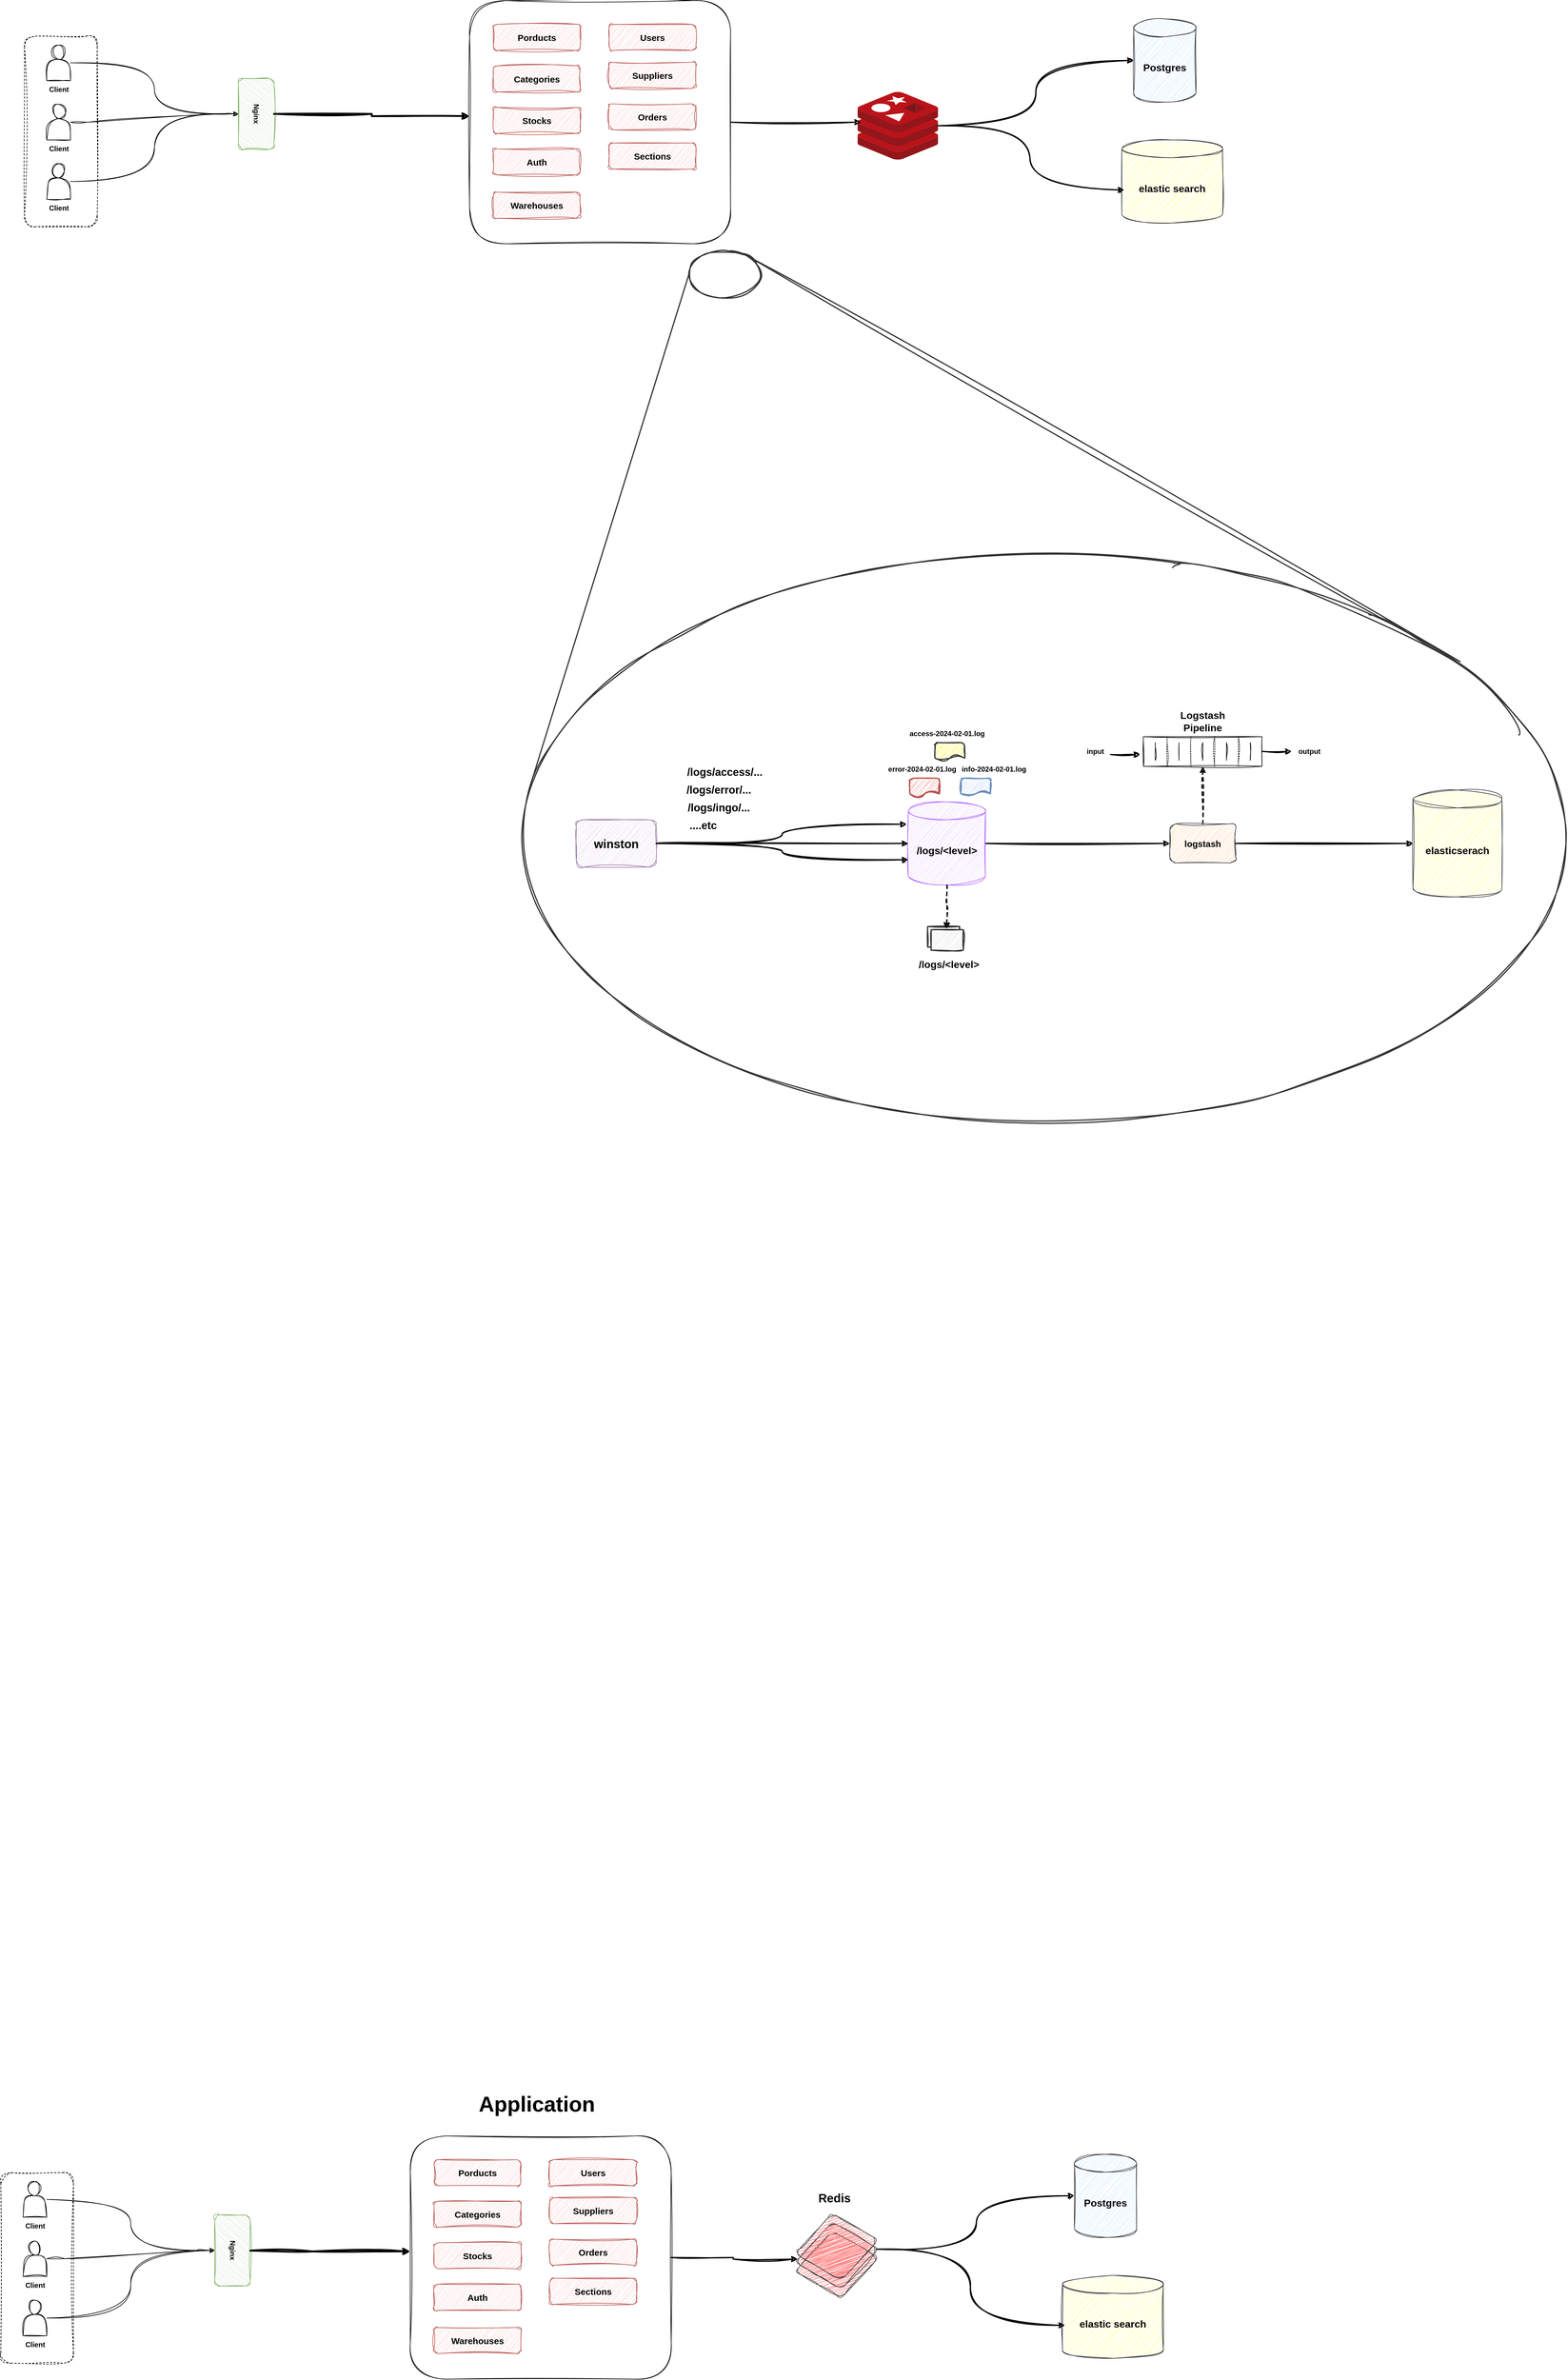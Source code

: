 <mxfile version="24.7.8">
  <diagram name="Page-1" id="vwp1jZDT_qWsAFFD4D8j">
    <mxGraphModel dx="3697" dy="2526" grid="1" gridSize="10" guides="1" tooltips="1" connect="1" arrows="1" fold="1" page="0" pageScale="1" pageWidth="850" pageHeight="1100" math="0" shadow="0">
      <root>
        <mxCell id="0" />
        <mxCell id="1" parent="0" />
        <mxCell id="vw9KTwZy-z8zxhLxCjxY-28" value="" style="rounded=1;whiteSpace=wrap;html=1;sketch=1;hachureGap=4;jiggle=2;curveFitting=1;fontFamily=Architects Daughter;fontSource=https%3A%2F%2Ffonts.googleapis.com%2Fcss%3Ffamily%3DArchitects%2BDaughter;rotation=90;fillColor=none;dashed=1;" parent="1" vertex="1">
          <mxGeometry x="470" y="478.38" width="321.25" height="122.5" as="geometry" />
        </mxCell>
        <mxCell id="vw9KTwZy-z8zxhLxCjxY-29" style="edgeStyle=orthogonalEdgeStyle;rounded=0;sketch=1;hachureGap=4;jiggle=2;curveFitting=1;orthogonalLoop=1;jettySize=auto;html=1;entryX=0.5;entryY=1;entryDx=0;entryDy=0;fontFamily=Architects Daughter;fontSource=https%3A%2F%2Ffonts.googleapis.com%2Fcss%3Ffamily%3DArchitects%2BDaughter;curved=1;" parent="1" source="vw9KTwZy-z8zxhLxCjxY-1" target="vw9KTwZy-z8zxhLxCjxY-8" edge="1">
          <mxGeometry relative="1" as="geometry" />
        </mxCell>
        <mxCell id="vw9KTwZy-z8zxhLxCjxY-1" value="" style="shape=actor;whiteSpace=wrap;html=1;sketch=1;hachureGap=4;jiggle=2;curveFitting=1;fontFamily=Architects Daughter;fontSource=https%3A%2F%2Ffonts.googleapis.com%2Fcss%3Ffamily%3DArchitects%2BDaughter;fillColor=none;" parent="1" vertex="1">
          <mxGeometry x="606.87" y="394" width="40" height="60" as="geometry" />
        </mxCell>
        <mxCell id="vw9KTwZy-z8zxhLxCjxY-8" value="Nginx" style="rounded=1;whiteSpace=wrap;html=1;sketch=1;hachureGap=4;jiggle=2;curveFitting=1;fontFamily=Helvetica;rotation=90;fillColor=#d5e8d4;strokeColor=#82b366;fontStyle=1" parent="1" vertex="1">
          <mxGeometry x="900" y="480" width="120" height="60" as="geometry" />
        </mxCell>
        <mxCell id="vw9KTwZy-z8zxhLxCjxY-11" value="" style="rounded=1;whiteSpace=wrap;html=1;sketch=1;hachureGap=4;jiggle=2;curveFitting=1;fontFamily=Architects Daughter;fontSource=https%3A%2F%2Ffonts.googleapis.com%2Fcss%3Ffamily%3DArchitects%2BDaughter;fillColor=none;" parent="1" vertex="1">
          <mxGeometry x="1320" y="319" width="440" height="410" as="geometry" />
        </mxCell>
        <mxCell id="vw9KTwZy-z8zxhLxCjxY-12" value="Users" style="rounded=1;whiteSpace=wrap;html=1;sketch=1;hachureGap=4;jiggle=2;curveFitting=1;fontFamily=Helvetica;fillColor=#f8cecc;fontStyle=1;fontSize=15;strokeColor=#b85450;" parent="1" vertex="1">
          <mxGeometry x="1555" y="359" width="146.67" height="44" as="geometry" />
        </mxCell>
        <mxCell id="vw9KTwZy-z8zxhLxCjxY-14" value="Suppliers" style="rounded=1;whiteSpace=wrap;html=1;sketch=1;hachureGap=4;jiggle=2;curveFitting=1;fontFamily=Helvetica;fillColor=#f8cecc;fontStyle=1;fontSize=15;strokeColor=#b85450;" parent="1" vertex="1">
          <mxGeometry x="1555" y="423" width="146.67" height="44" as="geometry" />
        </mxCell>
        <mxCell id="vw9KTwZy-z8zxhLxCjxY-15" value="Orders" style="rounded=1;whiteSpace=wrap;html=1;sketch=1;hachureGap=4;jiggle=2;curveFitting=1;fontFamily=Helvetica;fillColor=#f8cecc;fontStyle=1;fontSize=15;strokeColor=#b85450;" parent="1" vertex="1">
          <mxGeometry x="1555" y="493" width="146.67" height="44" as="geometry" />
        </mxCell>
        <mxCell id="vw9KTwZy-z8zxhLxCjxY-16" value="Porducts" style="rounded=1;whiteSpace=wrap;html=1;sketch=1;hachureGap=4;jiggle=2;curveFitting=1;fontFamily=Helvetica;fillColor=#f8cecc;fontStyle=1;fontSize=15;strokeColor=#b85450;" parent="1" vertex="1">
          <mxGeometry x="1360" y="359" width="146.67" height="44" as="geometry" />
        </mxCell>
        <mxCell id="vw9KTwZy-z8zxhLxCjxY-17" value="Categories" style="rounded=1;whiteSpace=wrap;html=1;sketch=1;hachureGap=4;jiggle=2;curveFitting=1;fontFamily=Helvetica;fillColor=#f8cecc;fontStyle=1;fontSize=15;strokeColor=#b85450;" parent="1" vertex="1">
          <mxGeometry x="1360" y="429" width="146.67" height="44" as="geometry" />
        </mxCell>
        <mxCell id="vw9KTwZy-z8zxhLxCjxY-18" value="Stocks" style="rounded=1;whiteSpace=wrap;html=1;sketch=1;hachureGap=4;jiggle=2;curveFitting=1;fontFamily=Helvetica;fillColor=#f8cecc;fontStyle=1;fontSize=15;strokeColor=#b85450;" parent="1" vertex="1">
          <mxGeometry x="1360" y="499" width="146.67" height="44" as="geometry" />
        </mxCell>
        <mxCell id="vw9KTwZy-z8zxhLxCjxY-19" value="Sections" style="rounded=1;whiteSpace=wrap;html=1;sketch=1;hachureGap=4;jiggle=2;curveFitting=1;fontFamily=Helvetica;fillColor=#f8cecc;fontStyle=1;fontSize=15;strokeColor=#b85450;" parent="1" vertex="1">
          <mxGeometry x="1555" y="559" width="146.67" height="44" as="geometry" />
        </mxCell>
        <mxCell id="vw9KTwZy-z8zxhLxCjxY-20" value="Auth" style="rounded=1;whiteSpace=wrap;html=1;sketch=1;hachureGap=4;jiggle=2;curveFitting=1;fontFamily=Helvetica;fillColor=#f8cecc;fontStyle=1;fontSize=15;strokeColor=#b85450;" parent="1" vertex="1">
          <mxGeometry x="1360" y="569" width="146.67" height="44" as="geometry" />
        </mxCell>
        <mxCell id="vw9KTwZy-z8zxhLxCjxY-21" value="Warehouses" style="rounded=1;whiteSpace=wrap;html=1;sketch=1;hachureGap=4;jiggle=2;curveFitting=1;fontFamily=Helvetica;fillColor=#f8cecc;fontStyle=1;fontSize=15;strokeColor=#b85450;" parent="1" vertex="1">
          <mxGeometry x="1360" y="642" width="146.67" height="44" as="geometry" />
        </mxCell>
        <mxCell id="vw9KTwZy-z8zxhLxCjxY-22" style="edgeStyle=orthogonalEdgeStyle;rounded=0;sketch=1;hachureGap=4;jiggle=2;curveFitting=1;orthogonalLoop=1;jettySize=auto;html=1;entryX=0;entryY=0.475;entryDx=0;entryDy=0;entryPerimeter=0;fontFamily=Architects Daughter;fontSource=https%3A%2F%2Ffonts.googleapis.com%2Fcss%3Ffamily%3DArchitects%2BDaughter;strokeWidth=3;" parent="1" source="vw9KTwZy-z8zxhLxCjxY-8" target="vw9KTwZy-z8zxhLxCjxY-11" edge="1">
          <mxGeometry relative="1" as="geometry" />
        </mxCell>
        <mxCell id="vw9KTwZy-z8zxhLxCjxY-30" style="edgeStyle=entityRelationEdgeStyle;rounded=0;sketch=1;hachureGap=4;jiggle=2;curveFitting=1;orthogonalLoop=1;jettySize=auto;html=1;entryX=0.5;entryY=1;entryDx=0;entryDy=0;fontFamily=Architects Daughter;fontSource=https%3A%2F%2Ffonts.googleapis.com%2Fcss%3Ffamily%3DArchitects%2BDaughter;" parent="1" source="vw9KTwZy-z8zxhLxCjxY-23" target="vw9KTwZy-z8zxhLxCjxY-8" edge="1">
          <mxGeometry relative="1" as="geometry" />
        </mxCell>
        <mxCell id="vw9KTwZy-z8zxhLxCjxY-23" value="" style="shape=actor;whiteSpace=wrap;html=1;sketch=1;hachureGap=4;jiggle=2;curveFitting=1;fontFamily=Architects Daughter;fontSource=https%3A%2F%2Ffonts.googleapis.com%2Fcss%3Ffamily%3DArchitects%2BDaughter;fillColor=none;" parent="1" vertex="1">
          <mxGeometry x="606.87" y="494" width="40" height="60" as="geometry" />
        </mxCell>
        <mxCell id="vw9KTwZy-z8zxhLxCjxY-32" style="edgeStyle=orthogonalEdgeStyle;rounded=0;sketch=1;hachureGap=4;jiggle=2;curveFitting=1;orthogonalLoop=1;jettySize=auto;html=1;entryX=0.5;entryY=1;entryDx=0;entryDy=0;fontFamily=Architects Daughter;fontSource=https%3A%2F%2Ffonts.googleapis.com%2Fcss%3Ffamily%3DArchitects%2BDaughter;curved=1;" parent="1" source="vw9KTwZy-z8zxhLxCjxY-24" target="vw9KTwZy-z8zxhLxCjxY-8" edge="1">
          <mxGeometry relative="1" as="geometry" />
        </mxCell>
        <mxCell id="vw9KTwZy-z8zxhLxCjxY-24" value="" style="shape=actor;whiteSpace=wrap;html=1;sketch=1;hachureGap=4;jiggle=2;curveFitting=1;fontFamily=Architects Daughter;fontSource=https%3A%2F%2Ffonts.googleapis.com%2Fcss%3Ffamily%3DArchitects%2BDaughter;fillColor=none;" parent="1" vertex="1">
          <mxGeometry x="606.87" y="594" width="40" height="60" as="geometry" />
        </mxCell>
        <mxCell id="vw9KTwZy-z8zxhLxCjxY-25" value="Client" style="text;html=1;align=center;verticalAlign=middle;resizable=0;points=[];autosize=1;strokeColor=none;fillColor=none;fontFamily=Helvetica;fontStyle=1" parent="1" vertex="1">
          <mxGeometry x="601.87" y="454" width="50" height="30" as="geometry" />
        </mxCell>
        <mxCell id="vw9KTwZy-z8zxhLxCjxY-26" value="Client" style="text;html=1;align=center;verticalAlign=middle;resizable=0;points=[];autosize=1;strokeColor=none;fillColor=none;fontFamily=Helvetica;fontStyle=1" parent="1" vertex="1">
          <mxGeometry x="601.87" y="554" width="50" height="30" as="geometry" />
        </mxCell>
        <mxCell id="vw9KTwZy-z8zxhLxCjxY-27" value="Client" style="text;html=1;align=center;verticalAlign=middle;resizable=0;points=[];autosize=1;strokeColor=none;fillColor=none;fontFamily=Helvetica;fontStyle=1" parent="1" vertex="1">
          <mxGeometry x="601.87" y="654" width="50" height="30" as="geometry" />
        </mxCell>
        <mxCell id="vw9KTwZy-z8zxhLxCjxY-33" value="&lt;span style=&quot;font-size: 17px;&quot;&gt;&lt;font style=&quot;font-size: 17px;&quot;&gt;Postgres&lt;/font&gt;&lt;/span&gt;" style="shape=cylinder3;whiteSpace=wrap;html=1;boundedLbl=1;backgroundOutline=1;size=15;sketch=1;hachureGap=4;jiggle=2;curveFitting=1;fontFamily=Helvetica;fontStyle=1;fontSize=17;fillColor=#cce5ff;strokeColor=#36393d;" parent="1" vertex="1">
          <mxGeometry x="2440" y="350" width="105" height="140" as="geometry" />
        </mxCell>
        <mxCell id="9OK5sT2O8EvtuLrJLnyB-30" style="edgeStyle=orthogonalEdgeStyle;rounded=0;sketch=1;hachureGap=4;jiggle=2;curveFitting=1;orthogonalLoop=1;jettySize=auto;html=1;fontFamily=Architects Daughter;fontSource=https%3A%2F%2Ffonts.googleapis.com%2Fcss%3Ffamily%3DArchitects%2BDaughter;curved=1;strokeWidth=2;" edge="1" parent="1" source="9OK5sT2O8EvtuLrJLnyB-17" target="9OK5sT2O8EvtuLrJLnyB-20">
          <mxGeometry relative="1" as="geometry" />
        </mxCell>
        <mxCell id="9OK5sT2O8EvtuLrJLnyB-17" value="winston" style="rounded=1;whiteSpace=wrap;html=1;sketch=1;hachureGap=4;jiggle=2;curveFitting=1;fontFamily=Helvetica;fillColor=#e1d5e7;fontStyle=1;fontSize=20;strokeColor=#9673a6;" vertex="1" parent="1">
          <mxGeometry x="1500" y="1700" width="134.55" height="80" as="geometry" />
        </mxCell>
        <mxCell id="9OK5sT2O8EvtuLrJLnyB-40" style="edgeStyle=orthogonalEdgeStyle;rounded=0;sketch=1;hachureGap=4;jiggle=2;curveFitting=1;orthogonalLoop=1;jettySize=auto;html=1;fontFamily=Architects Daughter;fontSource=https%3A%2F%2Ffonts.googleapis.com%2Fcss%3Ffamily%3DArchitects%2BDaughter;dashed=1;strokeWidth=2;" edge="1" parent="1" source="9OK5sT2O8EvtuLrJLnyB-18" target="9OK5sT2O8EvtuLrJLnyB-42">
          <mxGeometry relative="1" as="geometry">
            <mxPoint x="2556.5" y="1610" as="targetPoint" />
          </mxGeometry>
        </mxCell>
        <mxCell id="9OK5sT2O8EvtuLrJLnyB-18" value="logstash" style="rounded=1;whiteSpace=wrap;html=1;sketch=1;hachureGap=4;jiggle=2;curveFitting=1;fontFamily=Helvetica;fontStyle=1;fontSize=15;fillColor=#ffcc99;strokeColor=#36393d;" vertex="1" parent="1">
          <mxGeometry x="2501" y="1707" width="111" height="66" as="geometry" />
        </mxCell>
        <mxCell id="9OK5sT2O8EvtuLrJLnyB-38" style="edgeStyle=orthogonalEdgeStyle;rounded=0;sketch=1;hachureGap=4;jiggle=2;curveFitting=1;orthogonalLoop=1;jettySize=auto;html=1;entryX=0;entryY=0.5;entryDx=0;entryDy=0;fontFamily=Architects Daughter;fontSource=https%3A%2F%2Ffonts.googleapis.com%2Fcss%3Ffamily%3DArchitects%2BDaughter;strokeWidth=2;" edge="1" parent="1" source="9OK5sT2O8EvtuLrJLnyB-20" target="9OK5sT2O8EvtuLrJLnyB-18">
          <mxGeometry relative="1" as="geometry" />
        </mxCell>
        <mxCell id="9OK5sT2O8EvtuLrJLnyB-20" value="&lt;span style=&quot;font-size: 17px;&quot;&gt;&lt;font style=&quot;font-size: 17px;&quot;&gt;/logs/&amp;lt;level&amp;gt;&lt;/font&gt;&lt;/span&gt;" style="shape=cylinder3;whiteSpace=wrap;html=1;boundedLbl=1;backgroundOutline=1;size=15;sketch=1;hachureGap=4;jiggle=2;curveFitting=1;fontFamily=Helvetica;fontStyle=1;fontSize=17;fillColor=#E5CCFF;strokeColor=#B266FF;" vertex="1" parent="1">
          <mxGeometry x="2060" y="1670" width="130" height="140" as="geometry" />
        </mxCell>
        <mxCell id="9OK5sT2O8EvtuLrJLnyB-21" value="" style="strokeWidth=2;html=1;shape=mxgraph.flowchart.document2;whiteSpace=wrap;size=0.25;sketch=1;hachureGap=4;jiggle=2;curveFitting=1;fontFamily=Architects Daughter;fontSource=https%3A%2F%2Ffonts.googleapis.com%2Fcss%3Ffamily%3DArchitects%2BDaughter;fillColor=#f8cecc;strokeColor=#b85450;" vertex="1" parent="1">
          <mxGeometry x="2062.5" y="1630" width="50" height="30" as="geometry" />
        </mxCell>
        <mxCell id="9OK5sT2O8EvtuLrJLnyB-22" value="error-2024-02-01.log" style="text;align=center;verticalAlign=middle;resizable=0;points=[];autosize=1;strokeColor=none;fillColor=none;fontFamily=Helvetica;html=1;fontSize=12;fontStyle=1" vertex="1" parent="1">
          <mxGeometry x="2017.5" y="1600" width="130" height="30" as="geometry" />
        </mxCell>
        <mxCell id="9OK5sT2O8EvtuLrJLnyB-23" value="" style="strokeWidth=2;html=1;shape=mxgraph.flowchart.document2;whiteSpace=wrap;size=0.25;sketch=1;hachureGap=4;jiggle=2;curveFitting=1;fontFamily=Architects Daughter;fontSource=https%3A%2F%2Ffonts.googleapis.com%2Fcss%3Ffamily%3DArchitects%2BDaughter;fillColor=#dae8fc;strokeColor=#6c8ebf;" vertex="1" parent="1">
          <mxGeometry x="2148.5" y="1630" width="50" height="30" as="geometry" />
        </mxCell>
        <mxCell id="9OK5sT2O8EvtuLrJLnyB-24" value="info-2024-02-01.log" style="text;align=center;verticalAlign=middle;resizable=0;points=[];autosize=1;strokeColor=none;fillColor=none;fontFamily=Helvetica;html=1;fontSize=12;fontStyle=1" vertex="1" parent="1">
          <mxGeometry x="2139" y="1600" width="130" height="30" as="geometry" />
        </mxCell>
        <mxCell id="9OK5sT2O8EvtuLrJLnyB-25" value="access-2024-02-01.log" style="text;align=center;verticalAlign=middle;resizable=0;points=[];autosize=1;strokeColor=none;fillColor=none;fontFamily=Helvetica;html=1;fontSize=12;fontStyle=1" vertex="1" parent="1">
          <mxGeometry x="2050" y="1540" width="150" height="30" as="geometry" />
        </mxCell>
        <mxCell id="9OK5sT2O8EvtuLrJLnyB-26" value="" style="strokeWidth=2;html=1;shape=mxgraph.flowchart.document2;whiteSpace=wrap;size=0.25;sketch=1;hachureGap=4;jiggle=2;curveFitting=1;fontFamily=Architects Daughter;fontSource=https%3A%2F%2Ffonts.googleapis.com%2Fcss%3Ffamily%3DArchitects%2BDaughter;fillColor=#ffff88;strokeColor=#36393d;" vertex="1" parent="1">
          <mxGeometry x="2105" y="1570" width="50" height="30" as="geometry" />
        </mxCell>
        <mxCell id="9OK5sT2O8EvtuLrJLnyB-36" style="edgeStyle=orthogonalEdgeStyle;rounded=0;sketch=1;hachureGap=4;jiggle=2;curveFitting=1;orthogonalLoop=1;jettySize=auto;html=1;entryX=-0.022;entryY=0.269;entryDx=0;entryDy=0;entryPerimeter=0;fontFamily=Architects Daughter;fontSource=https%3A%2F%2Ffonts.googleapis.com%2Fcss%3Ffamily%3DArchitects%2BDaughter;strokeWidth=2;curved=1;" edge="1" parent="1" source="9OK5sT2O8EvtuLrJLnyB-17" target="9OK5sT2O8EvtuLrJLnyB-20">
          <mxGeometry relative="1" as="geometry" />
        </mxCell>
        <mxCell id="9OK5sT2O8EvtuLrJLnyB-37" style="edgeStyle=orthogonalEdgeStyle;rounded=0;sketch=1;hachureGap=4;jiggle=2;curveFitting=1;orthogonalLoop=1;jettySize=auto;html=1;entryX=0;entryY=0;entryDx=0;entryDy=97.5;entryPerimeter=0;fontFamily=Architects Daughter;fontSource=https%3A%2F%2Ffonts.googleapis.com%2Fcss%3Ffamily%3DArchitects%2BDaughter;strokeWidth=2;curved=1;" edge="1" parent="1" source="9OK5sT2O8EvtuLrJLnyB-17" target="9OK5sT2O8EvtuLrJLnyB-20">
          <mxGeometry relative="1" as="geometry" />
        </mxCell>
        <mxCell id="9OK5sT2O8EvtuLrJLnyB-39" value="&lt;span style=&quot;font-size: 17px;&quot;&gt;&lt;font style=&quot;font-size: 17px;&quot;&gt;elasticserach&lt;/font&gt;&lt;/span&gt;" style="shape=cylinder3;whiteSpace=wrap;html=1;boundedLbl=1;backgroundOutline=1;size=15;sketch=1;hachureGap=4;jiggle=2;curveFitting=1;fontFamily=Helvetica;fontStyle=1;fontSize=17;fillColor=#ffff88;strokeColor=#36393d;" vertex="1" parent="1">
          <mxGeometry x="2911" y="1650" width="150" height="180" as="geometry" />
        </mxCell>
        <mxCell id="9OK5sT2O8EvtuLrJLnyB-42" value="" style="verticalLabelPosition=bottom;align=center;dashed=0;html=1;verticalAlign=top;shape=mxgraph.pid.filters.press_filter;sketch=1;hachureGap=4;jiggle=2;curveFitting=1;fontFamily=Architects Daughter;fontSource=https%3A%2F%2Ffonts.googleapis.com%2Fcss%3Ffamily%3DArchitects%2BDaughter;" vertex="1" parent="1">
          <mxGeometry x="2456.5" y="1560" width="200" height="50" as="geometry" />
        </mxCell>
        <mxCell id="9OK5sT2O8EvtuLrJLnyB-43" value="&lt;span style=&quot;font-family: Helvetica; font-size: 17px; font-weight: 700; text-wrap: wrap;&quot;&gt;Logstash Pipeline&lt;/span&gt;" style="text;html=1;align=center;verticalAlign=middle;resizable=0;points=[];autosize=1;strokeColor=none;fillColor=none;fontFamily=Architects Daughter;fontSource=https%3A%2F%2Ffonts.googleapis.com%2Fcss%3Ffamily%3DArchitects%2BDaughter;" vertex="1" parent="1">
          <mxGeometry x="2471" y="1520" width="170" height="30" as="geometry" />
        </mxCell>
        <mxCell id="9OK5sT2O8EvtuLrJLnyB-44" style="edgeStyle=orthogonalEdgeStyle;rounded=0;sketch=1;hachureGap=4;jiggle=2;curveFitting=1;orthogonalLoop=1;jettySize=auto;html=1;entryX=0;entryY=0.5;entryDx=0;entryDy=0;entryPerimeter=0;fontFamily=Architects Daughter;fontSource=https%3A%2F%2Ffonts.googleapis.com%2Fcss%3Ffamily%3DArchitects%2BDaughter;strokeWidth=2;" edge="1" parent="1" source="9OK5sT2O8EvtuLrJLnyB-18" target="9OK5sT2O8EvtuLrJLnyB-39">
          <mxGeometry relative="1" as="geometry" />
        </mxCell>
        <mxCell id="9OK5sT2O8EvtuLrJLnyB-45" value="" style="html=1;verticalLabelPosition=bottom;align=center;labelBackgroundColor=#ffffff;verticalAlign=top;strokeWidth=2;strokeColor=#36393d;shadow=0;dashed=0;shape=mxgraph.ios7.icons.folders_2;sketch=1;hachureGap=4;jiggle=2;curveFitting=1;fontFamily=Architects Daughter;fontSource=https%3A%2F%2Ffonts.googleapis.com%2Fcss%3Ffamily%3DArchitects%2BDaughter;fillColor=#eeeeee;" vertex="1" parent="1">
          <mxGeometry x="2092.5" y="1880" width="60" height="40" as="geometry" />
        </mxCell>
        <mxCell id="9OK5sT2O8EvtuLrJLnyB-46" value="&lt;span style=&quot;font-family: Helvetica; font-size: 17px; font-weight: 700; text-wrap: wrap;&quot;&gt;/logs/&amp;lt;level&amp;gt;&lt;/span&gt;" style="text;html=1;align=center;verticalAlign=middle;resizable=0;points=[];autosize=1;strokeColor=none;fillColor=none;fontFamily=Architects Daughter;fontSource=https%3A%2F%2Ffonts.googleapis.com%2Fcss%3Ffamily%3DArchitects%2BDaughter;" vertex="1" parent="1">
          <mxGeometry x="2062.5" y="1930" width="130" height="30" as="geometry" />
        </mxCell>
        <mxCell id="9OK5sT2O8EvtuLrJLnyB-47" style="edgeStyle=orthogonalEdgeStyle;rounded=0;sketch=1;hachureGap=4;jiggle=2;curveFitting=1;orthogonalLoop=1;jettySize=auto;html=1;entryX=0.528;entryY=0.1;entryDx=0;entryDy=0;entryPerimeter=0;fontFamily=Architects Daughter;fontSource=https%3A%2F%2Ffonts.googleapis.com%2Fcss%3Ffamily%3DArchitects%2BDaughter;strokeWidth=2;dashed=1;" edge="1" parent="1" source="9OK5sT2O8EvtuLrJLnyB-20" target="9OK5sT2O8EvtuLrJLnyB-45">
          <mxGeometry relative="1" as="geometry" />
        </mxCell>
        <mxCell id="9OK5sT2O8EvtuLrJLnyB-48" value="" style="endArrow=classic;html=1;rounded=0;sketch=1;hachureGap=4;jiggle=2;curveFitting=1;fontFamily=Architects Daughter;fontSource=https%3A%2F%2Ffonts.googleapis.com%2Fcss%3Ffamily%3DArchitects%2BDaughter;strokeWidth=2;" edge="1" parent="1">
          <mxGeometry width="50" height="50" relative="1" as="geometry">
            <mxPoint x="2401" y="1590" as="sourcePoint" />
            <mxPoint x="2451" y="1590" as="targetPoint" />
          </mxGeometry>
        </mxCell>
        <mxCell id="9OK5sT2O8EvtuLrJLnyB-49" value="input" style="text;align=center;verticalAlign=middle;resizable=0;points=[];autosize=1;strokeColor=none;fillColor=none;fontFamily=Helvetica;html=1;fontSize=12;fontStyle=1" vertex="1" parent="1">
          <mxGeometry x="2350" y="1570" width="50" height="30" as="geometry" />
        </mxCell>
        <mxCell id="9OK5sT2O8EvtuLrJLnyB-50" value="output" style="text;align=center;verticalAlign=middle;resizable=0;points=[];autosize=1;strokeColor=none;fillColor=none;fontFamily=Helvetica;html=1;fontSize=12;fontStyle=1" vertex="1" parent="1">
          <mxGeometry x="2706" y="1570" width="60" height="30" as="geometry" />
        </mxCell>
        <mxCell id="9OK5sT2O8EvtuLrJLnyB-51" value="" style="endArrow=classic;html=1;rounded=0;sketch=1;hachureGap=4;jiggle=2;curveFitting=1;fontFamily=Architects Daughter;fontSource=https%3A%2F%2Ffonts.googleapis.com%2Fcss%3Ffamily%3DArchitects%2BDaughter;strokeWidth=2;" edge="1" parent="1">
          <mxGeometry width="50" height="50" relative="1" as="geometry">
            <mxPoint x="2656.5" y="1584.74" as="sourcePoint" />
            <mxPoint x="2706.5" y="1584.74" as="targetPoint" />
          </mxGeometry>
        </mxCell>
        <mxCell id="9OK5sT2O8EvtuLrJLnyB-53" value="/logs/error/..." style="text;align=center;verticalAlign=middle;resizable=1;points=[];autosize=1;strokeColor=none;fillColor=none;fontFamily=Helvetica;resizeWidth=1;imageAspect=1;recursiveResize=1;expand=1;metaEdit=0;labelBorderColor=none;html=1;fontSize=18;fontStyle=1" vertex="1" parent="1">
          <mxGeometry x="1680" y="1630" width="120" height="40" as="geometry" />
        </mxCell>
        <mxCell id="9OK5sT2O8EvtuLrJLnyB-55" value="/logs/access/..." style="text;align=center;verticalAlign=middle;resizable=1;points=[];autosize=1;strokeColor=none;fillColor=none;fontFamily=Helvetica;resizeWidth=1;imageAspect=1;recursiveResize=1;expand=1;metaEdit=0;labelBorderColor=none;html=1;fontSize=18;fontStyle=1" vertex="1" parent="1">
          <mxGeometry x="1680" y="1600" width="140" height="40" as="geometry" />
        </mxCell>
        <mxCell id="9OK5sT2O8EvtuLrJLnyB-56" value="/logs/ingo/..." style="text;align=center;verticalAlign=middle;resizable=1;points=[];autosize=1;strokeColor=none;fillColor=none;fontFamily=Helvetica;resizeWidth=1;imageAspect=1;recursiveResize=1;expand=1;metaEdit=0;labelBorderColor=none;html=1;fontSize=18;fontStyle=1" vertex="1" parent="1">
          <mxGeometry x="1680" y="1660" width="120" height="40" as="geometry" />
        </mxCell>
        <mxCell id="9OK5sT2O8EvtuLrJLnyB-57" value="....etc" style="text;align=left;verticalAlign=middle;resizable=1;points=[];autosize=1;strokeColor=none;fillColor=none;fontFamily=Helvetica;resizeWidth=1;imageAspect=1;recursiveResize=1;expand=1;metaEdit=0;labelBorderColor=none;html=1;fontSize=18;fontStyle=1" vertex="1" parent="1">
          <mxGeometry x="1688.75" y="1690" width="70" height="40" as="geometry" />
        </mxCell>
        <mxCell id="9OK5sT2O8EvtuLrJLnyB-59" value="&lt;span style=&quot;font-size: 17px;&quot;&gt;&lt;font style=&quot;font-size: 17px;&quot;&gt;elastic search&lt;/font&gt;&lt;/span&gt;" style="shape=cylinder3;whiteSpace=wrap;html=1;boundedLbl=1;backgroundOutline=1;size=15;sketch=1;hachureGap=4;jiggle=2;curveFitting=1;fontFamily=Helvetica;fontStyle=1;fontSize=17;fillColor=#ffff88;strokeColor=#36393d;" vertex="1" parent="1">
          <mxGeometry x="2420" y="554" width="170" height="140" as="geometry" />
        </mxCell>
        <mxCell id="9OK5sT2O8EvtuLrJLnyB-60" value="" style="image;aspect=fixed;html=1;points=[];align=center;fontSize=12;image=img/lib/mscae/Cache_Redis_Product.svg;hachureGap=4;fontFamily=Architects Daughter;fontSource=https%3A%2F%2Ffonts.googleapis.com%2Fcss%3Ffamily%3DArchitects%2BDaughter;" vertex="1" parent="1">
          <mxGeometry x="1974.29" y="473" width="135.71" height="114" as="geometry" />
        </mxCell>
        <mxCell id="9OK5sT2O8EvtuLrJLnyB-61" style="edgeStyle=orthogonalEdgeStyle;rounded=0;sketch=1;hachureGap=4;jiggle=2;curveFitting=1;orthogonalLoop=1;jettySize=auto;html=1;entryX=0.042;entryY=0.447;entryDx=0;entryDy=0;entryPerimeter=0;fontFamily=Architects Daughter;fontSource=https%3A%2F%2Ffonts.googleapis.com%2Fcss%3Ffamily%3DArchitects%2BDaughter;strokeWidth=2;" edge="1" parent="1" source="vw9KTwZy-z8zxhLxCjxY-11" target="9OK5sT2O8EvtuLrJLnyB-60">
          <mxGeometry relative="1" as="geometry" />
        </mxCell>
        <mxCell id="9OK5sT2O8EvtuLrJLnyB-62" style="edgeStyle=orthogonalEdgeStyle;rounded=0;sketch=1;hachureGap=4;jiggle=2;curveFitting=1;orthogonalLoop=1;jettySize=auto;html=1;entryX=0;entryY=0.5;entryDx=0;entryDy=0;entryPerimeter=0;fontFamily=Architects Daughter;fontSource=https%3A%2F%2Ffonts.googleapis.com%2Fcss%3Ffamily%3DArchitects%2BDaughter;curved=1;strokeWidth=2;" edge="1" parent="1" source="9OK5sT2O8EvtuLrJLnyB-60" target="vw9KTwZy-z8zxhLxCjxY-33">
          <mxGeometry relative="1" as="geometry" />
        </mxCell>
        <mxCell id="9OK5sT2O8EvtuLrJLnyB-63" style="edgeStyle=orthogonalEdgeStyle;rounded=0;sketch=1;hachureGap=4;jiggle=2;curveFitting=1;orthogonalLoop=1;jettySize=auto;html=1;entryX=0.025;entryY=0.602;entryDx=0;entryDy=0;entryPerimeter=0;fontFamily=Architects Daughter;fontSource=https%3A%2F%2Ffonts.googleapis.com%2Fcss%3Ffamily%3DArchitects%2BDaughter;strokeWidth=2;curved=1;" edge="1" parent="1" source="9OK5sT2O8EvtuLrJLnyB-60" target="9OK5sT2O8EvtuLrJLnyB-59">
          <mxGeometry relative="1" as="geometry" />
        </mxCell>
        <mxCell id="9OK5sT2O8EvtuLrJLnyB-64" value="" style="ellipse;whiteSpace=wrap;html=1;sketch=1;hachureGap=4;jiggle=2;curveFitting=1;fontFamily=Architects Daughter;fontSource=https%3A%2F%2Ffonts.googleapis.com%2Fcss%3Ffamily%3DArchitects%2BDaughter;fillColor=none;strokeWidth=2;strokeColor=#333333;" vertex="1" parent="1">
          <mxGeometry x="1410" y="1250" width="1760" height="960" as="geometry" />
        </mxCell>
        <mxCell id="9OK5sT2O8EvtuLrJLnyB-65" value="" style="ellipse;whiteSpace=wrap;html=1;sketch=1;hachureGap=4;jiggle=2;curveFitting=1;fontFamily=Architects Daughter;fontSource=https%3A%2F%2Ffonts.googleapis.com%2Fcss%3Ffamily%3DArchitects%2BDaughter;fillColor=none;strokeWidth=2;strokeColor=#333333;" vertex="1" parent="1">
          <mxGeometry x="1690" y="740" width="120" height="80" as="geometry" />
        </mxCell>
        <mxCell id="9OK5sT2O8EvtuLrJLnyB-66" value="" style="endArrow=none;html=1;rounded=0;sketch=1;hachureGap=4;jiggle=2;curveFitting=1;fontFamily=Architects Daughter;fontSource=https%3A%2F%2Ffonts.googleapis.com%2Fcss%3Ffamily%3DArchitects%2BDaughter;entryX=0.898;entryY=0.191;entryDx=0;entryDy=0;entryPerimeter=0;exitX=1;exitY=0;exitDx=0;exitDy=0;strokeWidth=2;strokeColor=#333333;" edge="1" parent="1" source="9OK5sT2O8EvtuLrJLnyB-65" target="9OK5sT2O8EvtuLrJLnyB-64">
          <mxGeometry width="50" height="50" relative="1" as="geometry">
            <mxPoint x="1860" y="850" as="sourcePoint" />
            <mxPoint x="1910" y="800" as="targetPoint" />
          </mxGeometry>
        </mxCell>
        <mxCell id="9OK5sT2O8EvtuLrJLnyB-67" value="" style="endArrow=none;html=1;rounded=0;sketch=1;hachureGap=4;jiggle=2;curveFitting=1;fontFamily=Architects Daughter;fontSource=https%3A%2F%2Ffonts.googleapis.com%2Fcss%3Ffamily%3DArchitects%2BDaughter;exitX=0;exitY=0.5;exitDx=0;exitDy=0;entryX=0.007;entryY=0.409;entryDx=0;entryDy=0;entryPerimeter=0;strokeWidth=2;strokeColor=#333333;" edge="1" parent="1" source="9OK5sT2O8EvtuLrJLnyB-65" target="9OK5sT2O8EvtuLrJLnyB-64">
          <mxGeometry width="50" height="50" relative="1" as="geometry">
            <mxPoint x="1391" y="949" as="sourcePoint" />
            <mxPoint x="2590" y="1610" as="targetPoint" />
          </mxGeometry>
        </mxCell>
        <mxCell id="9OK5sT2O8EvtuLrJLnyB-68" value="" style="rounded=1;whiteSpace=wrap;html=1;sketch=1;hachureGap=4;jiggle=2;curveFitting=1;fontFamily=Architects Daughter;fontSource=https%3A%2F%2Ffonts.googleapis.com%2Fcss%3Ffamily%3DArchitects%2BDaughter;rotation=90;fillColor=none;dashed=1;" vertex="1" parent="1">
          <mxGeometry x="430" y="4080.38" width="321.25" height="122.5" as="geometry" />
        </mxCell>
        <mxCell id="9OK5sT2O8EvtuLrJLnyB-69" style="edgeStyle=orthogonalEdgeStyle;rounded=0;sketch=1;hachureGap=4;jiggle=2;curveFitting=1;orthogonalLoop=1;jettySize=auto;html=1;entryX=0.5;entryY=1;entryDx=0;entryDy=0;fontFamily=Architects Daughter;fontSource=https%3A%2F%2Ffonts.googleapis.com%2Fcss%3Ffamily%3DArchitects%2BDaughter;curved=1;" edge="1" source="9OK5sT2O8EvtuLrJLnyB-70" target="9OK5sT2O8EvtuLrJLnyB-71" parent="1">
          <mxGeometry relative="1" as="geometry" />
        </mxCell>
        <mxCell id="9OK5sT2O8EvtuLrJLnyB-70" value="" style="shape=actor;whiteSpace=wrap;html=1;sketch=1;hachureGap=4;jiggle=2;curveFitting=1;fontFamily=Architects Daughter;fontSource=https%3A%2F%2Ffonts.googleapis.com%2Fcss%3Ffamily%3DArchitects%2BDaughter;fillColor=none;" vertex="1" parent="1">
          <mxGeometry x="566.87" y="3996" width="40" height="60" as="geometry" />
        </mxCell>
        <mxCell id="9OK5sT2O8EvtuLrJLnyB-71" value="Nginx" style="rounded=1;whiteSpace=wrap;html=1;sketch=1;hachureGap=4;jiggle=2;curveFitting=1;fontFamily=Helvetica;rotation=90;fillColor=#d5e8d4;strokeColor=#82b366;fontStyle=1" vertex="1" parent="1">
          <mxGeometry x="860" y="4082" width="120" height="60" as="geometry" />
        </mxCell>
        <mxCell id="9OK5sT2O8EvtuLrJLnyB-72" value="" style="rounded=1;whiteSpace=wrap;html=1;sketch=1;hachureGap=4;jiggle=2;curveFitting=1;fontFamily=Architects Daughter;fontSource=https%3A%2F%2Ffonts.googleapis.com%2Fcss%3Ffamily%3DArchitects%2BDaughter;fillColor=none;" vertex="1" parent="1">
          <mxGeometry x="1220" y="3919" width="440" height="410" as="geometry" />
        </mxCell>
        <mxCell id="9OK5sT2O8EvtuLrJLnyB-73" value="Users" style="rounded=1;whiteSpace=wrap;html=1;sketch=1;hachureGap=4;jiggle=2;curveFitting=1;fontFamily=Helvetica;fillColor=#f8cecc;fontStyle=1;fontSize=15;strokeColor=#b85450;" vertex="1" parent="1">
          <mxGeometry x="1455" y="3959" width="146.67" height="44" as="geometry" />
        </mxCell>
        <mxCell id="9OK5sT2O8EvtuLrJLnyB-74" value="Suppliers" style="rounded=1;whiteSpace=wrap;html=1;sketch=1;hachureGap=4;jiggle=2;curveFitting=1;fontFamily=Helvetica;fillColor=#f8cecc;fontStyle=1;fontSize=15;strokeColor=#b85450;" vertex="1" parent="1">
          <mxGeometry x="1455" y="4023" width="146.67" height="44" as="geometry" />
        </mxCell>
        <mxCell id="9OK5sT2O8EvtuLrJLnyB-75" value="Orders" style="rounded=1;whiteSpace=wrap;html=1;sketch=1;hachureGap=4;jiggle=2;curveFitting=1;fontFamily=Helvetica;fillColor=#f8cecc;fontStyle=1;fontSize=15;strokeColor=#b85450;" vertex="1" parent="1">
          <mxGeometry x="1455" y="4093" width="146.67" height="44" as="geometry" />
        </mxCell>
        <mxCell id="9OK5sT2O8EvtuLrJLnyB-76" value="Porducts" style="rounded=1;whiteSpace=wrap;html=1;sketch=1;hachureGap=4;jiggle=2;curveFitting=1;fontFamily=Helvetica;fillColor=#f8cecc;fontStyle=1;fontSize=15;strokeColor=#b85450;" vertex="1" parent="1">
          <mxGeometry x="1260" y="3959" width="146.67" height="44" as="geometry" />
        </mxCell>
        <mxCell id="9OK5sT2O8EvtuLrJLnyB-77" value="Categories" style="rounded=1;whiteSpace=wrap;html=1;sketch=1;hachureGap=4;jiggle=2;curveFitting=1;fontFamily=Helvetica;fillColor=#f8cecc;fontStyle=1;fontSize=15;strokeColor=#b85450;" vertex="1" parent="1">
          <mxGeometry x="1260" y="4029" width="146.67" height="44" as="geometry" />
        </mxCell>
        <mxCell id="9OK5sT2O8EvtuLrJLnyB-78" value="Stocks" style="rounded=1;whiteSpace=wrap;html=1;sketch=1;hachureGap=4;jiggle=2;curveFitting=1;fontFamily=Helvetica;fillColor=#f8cecc;fontStyle=1;fontSize=15;strokeColor=#b85450;" vertex="1" parent="1">
          <mxGeometry x="1260" y="4099" width="146.67" height="44" as="geometry" />
        </mxCell>
        <mxCell id="9OK5sT2O8EvtuLrJLnyB-79" value="Sections" style="rounded=1;whiteSpace=wrap;html=1;sketch=1;hachureGap=4;jiggle=2;curveFitting=1;fontFamily=Helvetica;fillColor=#f8cecc;fontStyle=1;fontSize=15;strokeColor=#b85450;" vertex="1" parent="1">
          <mxGeometry x="1455" y="4159" width="146.67" height="44" as="geometry" />
        </mxCell>
        <mxCell id="9OK5sT2O8EvtuLrJLnyB-80" value="Auth" style="rounded=1;whiteSpace=wrap;html=1;sketch=1;hachureGap=4;jiggle=2;curveFitting=1;fontFamily=Helvetica;fillColor=#f8cecc;fontStyle=1;fontSize=15;strokeColor=#b85450;" vertex="1" parent="1">
          <mxGeometry x="1260" y="4169" width="146.67" height="44" as="geometry" />
        </mxCell>
        <mxCell id="9OK5sT2O8EvtuLrJLnyB-81" value="Warehouses" style="rounded=1;whiteSpace=wrap;html=1;sketch=1;hachureGap=4;jiggle=2;curveFitting=1;fontFamily=Helvetica;fillColor=#f8cecc;fontStyle=1;fontSize=15;strokeColor=#b85450;" vertex="1" parent="1">
          <mxGeometry x="1260" y="4242" width="146.67" height="44" as="geometry" />
        </mxCell>
        <mxCell id="9OK5sT2O8EvtuLrJLnyB-82" style="edgeStyle=orthogonalEdgeStyle;rounded=0;sketch=1;hachureGap=4;jiggle=2;curveFitting=1;orthogonalLoop=1;jettySize=auto;html=1;entryX=0;entryY=0.475;entryDx=0;entryDy=0;entryPerimeter=0;fontFamily=Architects Daughter;fontSource=https%3A%2F%2Ffonts.googleapis.com%2Fcss%3Ffamily%3DArchitects%2BDaughter;strokeWidth=3;" edge="1" source="9OK5sT2O8EvtuLrJLnyB-71" target="9OK5sT2O8EvtuLrJLnyB-72" parent="1">
          <mxGeometry relative="1" as="geometry">
            <Array as="points">
              <mxPoint x="1055" y="4114" />
            </Array>
          </mxGeometry>
        </mxCell>
        <mxCell id="9OK5sT2O8EvtuLrJLnyB-83" style="edgeStyle=entityRelationEdgeStyle;rounded=0;sketch=1;hachureGap=4;jiggle=2;curveFitting=1;orthogonalLoop=1;jettySize=auto;html=1;entryX=0.5;entryY=1;entryDx=0;entryDy=0;fontFamily=Architects Daughter;fontSource=https%3A%2F%2Ffonts.googleapis.com%2Fcss%3Ffamily%3DArchitects%2BDaughter;" edge="1" source="9OK5sT2O8EvtuLrJLnyB-84" target="9OK5sT2O8EvtuLrJLnyB-71" parent="1">
          <mxGeometry relative="1" as="geometry" />
        </mxCell>
        <mxCell id="9OK5sT2O8EvtuLrJLnyB-84" value="" style="shape=actor;whiteSpace=wrap;html=1;sketch=1;hachureGap=4;jiggle=2;curveFitting=1;fontFamily=Architects Daughter;fontSource=https%3A%2F%2Ffonts.googleapis.com%2Fcss%3Ffamily%3DArchitects%2BDaughter;fillColor=none;" vertex="1" parent="1">
          <mxGeometry x="566.87" y="4096" width="40" height="60" as="geometry" />
        </mxCell>
        <mxCell id="9OK5sT2O8EvtuLrJLnyB-85" style="edgeStyle=orthogonalEdgeStyle;rounded=0;sketch=1;hachureGap=4;jiggle=2;curveFitting=1;orthogonalLoop=1;jettySize=auto;html=1;entryX=0.5;entryY=1;entryDx=0;entryDy=0;fontFamily=Architects Daughter;fontSource=https%3A%2F%2Ffonts.googleapis.com%2Fcss%3Ffamily%3DArchitects%2BDaughter;curved=1;" edge="1" source="9OK5sT2O8EvtuLrJLnyB-86" target="9OK5sT2O8EvtuLrJLnyB-71" parent="1">
          <mxGeometry relative="1" as="geometry" />
        </mxCell>
        <mxCell id="9OK5sT2O8EvtuLrJLnyB-86" value="" style="shape=actor;whiteSpace=wrap;html=1;sketch=1;hachureGap=4;jiggle=2;curveFitting=1;fontFamily=Architects Daughter;fontSource=https%3A%2F%2Ffonts.googleapis.com%2Fcss%3Ffamily%3DArchitects%2BDaughter;fillColor=none;" vertex="1" parent="1">
          <mxGeometry x="566.87" y="4196" width="40" height="60" as="geometry" />
        </mxCell>
        <mxCell id="9OK5sT2O8EvtuLrJLnyB-87" value="Client" style="text;html=1;align=center;verticalAlign=middle;resizable=0;points=[];autosize=1;strokeColor=none;fillColor=none;fontFamily=Helvetica;fontStyle=1" vertex="1" parent="1">
          <mxGeometry x="561.87" y="4056" width="50" height="30" as="geometry" />
        </mxCell>
        <mxCell id="9OK5sT2O8EvtuLrJLnyB-88" value="Client" style="text;html=1;align=center;verticalAlign=middle;resizable=0;points=[];autosize=1;strokeColor=none;fillColor=none;fontFamily=Helvetica;fontStyle=1" vertex="1" parent="1">
          <mxGeometry x="561.87" y="4156" width="50" height="30" as="geometry" />
        </mxCell>
        <mxCell id="9OK5sT2O8EvtuLrJLnyB-89" value="Client" style="text;html=1;align=center;verticalAlign=middle;resizable=0;points=[];autosize=1;strokeColor=none;fillColor=none;fontFamily=Helvetica;fontStyle=1" vertex="1" parent="1">
          <mxGeometry x="561.87" y="4256" width="50" height="30" as="geometry" />
        </mxCell>
        <mxCell id="9OK5sT2O8EvtuLrJLnyB-90" value="&lt;span style=&quot;font-size: 17px;&quot;&gt;&lt;font style=&quot;font-size: 17px;&quot;&gt;Postgres&lt;/font&gt;&lt;/span&gt;" style="shape=cylinder3;whiteSpace=wrap;html=1;boundedLbl=1;backgroundOutline=1;size=15;sketch=1;hachureGap=4;jiggle=2;curveFitting=1;fontFamily=Helvetica;fontStyle=1;fontSize=17;fillColor=#cce5ff;strokeColor=#36393d;" vertex="1" parent="1">
          <mxGeometry x="2340" y="3950" width="105" height="140" as="geometry" />
        </mxCell>
        <mxCell id="9OK5sT2O8EvtuLrJLnyB-120" value="&lt;span style=&quot;font-size: 17px;&quot;&gt;&lt;font style=&quot;font-size: 17px;&quot;&gt;elastic search&lt;/font&gt;&lt;/span&gt;" style="shape=cylinder3;whiteSpace=wrap;html=1;boundedLbl=1;backgroundOutline=1;size=15;sketch=1;hachureGap=4;jiggle=2;curveFitting=1;fontFamily=Helvetica;fontStyle=1;fontSize=17;fillColor=#ffff88;strokeColor=#36393d;" vertex="1" parent="1">
          <mxGeometry x="2320" y="4154" width="170" height="140" as="geometry" />
        </mxCell>
        <mxCell id="9OK5sT2O8EvtuLrJLnyB-122" style="edgeStyle=orthogonalEdgeStyle;rounded=0;sketch=1;hachureGap=4;jiggle=2;curveFitting=1;orthogonalLoop=1;jettySize=auto;html=1;fontFamily=Architects Daughter;fontSource=https%3A%2F%2Ffonts.googleapis.com%2Fcss%3Ffamily%3DArchitects%2BDaughter;strokeWidth=2;entryX=0.006;entryY=0.921;entryDx=0;entryDy=0;entryPerimeter=0;" edge="1" source="9OK5sT2O8EvtuLrJLnyB-72" target="9OK5sT2O8EvtuLrJLnyB-135" parent="1">
          <mxGeometry relative="1" as="geometry">
            <mxPoint x="1810" y="4140" as="targetPoint" />
          </mxGeometry>
        </mxCell>
        <mxCell id="9OK5sT2O8EvtuLrJLnyB-123" style="edgeStyle=orthogonalEdgeStyle;rounded=0;sketch=1;hachureGap=4;jiggle=2;curveFitting=1;orthogonalLoop=1;jettySize=auto;html=1;entryX=0;entryY=0.5;entryDx=0;entryDy=0;entryPerimeter=0;fontFamily=Architects Daughter;fontSource=https%3A%2F%2Ffonts.googleapis.com%2Fcss%3Ffamily%3DArchitects%2BDaughter;curved=1;strokeWidth=2;exitX=0.978;exitY=0.021;exitDx=0;exitDy=0;exitPerimeter=0;" edge="1" source="9OK5sT2O8EvtuLrJLnyB-135" target="9OK5sT2O8EvtuLrJLnyB-90" parent="1">
          <mxGeometry relative="1" as="geometry">
            <mxPoint x="2050" y="4130" as="sourcePoint" />
          </mxGeometry>
        </mxCell>
        <mxCell id="9OK5sT2O8EvtuLrJLnyB-124" style="edgeStyle=orthogonalEdgeStyle;rounded=0;sketch=1;hachureGap=4;jiggle=2;curveFitting=1;orthogonalLoop=1;jettySize=auto;html=1;entryX=0.025;entryY=0.602;entryDx=0;entryDy=0;entryPerimeter=0;fontFamily=Architects Daughter;fontSource=https%3A%2F%2Ffonts.googleapis.com%2Fcss%3Ffamily%3DArchitects%2BDaughter;strokeWidth=2;curved=1;exitX=0.971;exitY=0.025;exitDx=0;exitDy=0;exitPerimeter=0;" edge="1" source="9OK5sT2O8EvtuLrJLnyB-135" target="9OK5sT2O8EvtuLrJLnyB-120" parent="1">
          <mxGeometry relative="1" as="geometry">
            <mxPoint x="2050" y="4130" as="sourcePoint" />
          </mxGeometry>
        </mxCell>
        <mxCell id="9OK5sT2O8EvtuLrJLnyB-129" value="Application" style="text;html=1;align=center;verticalAlign=middle;resizable=0;points=[];autosize=1;strokeColor=none;fillColor=none;fontFamily=Helvetica;fontSize=36;fontStyle=1" vertex="1" parent="1">
          <mxGeometry x="1333.34" y="3835" width="200" height="60" as="geometry" />
        </mxCell>
        <mxCell id="9OK5sT2O8EvtuLrJLnyB-130" value="Redis" style="text;html=1;align=center;verticalAlign=middle;resizable=0;points=[];autosize=1;strokeColor=none;fillColor=none;fontFamily=Helvetica;fontSize=20;fontStyle=1" vertex="1" parent="1">
          <mxGeometry x="1900" y="4003" width="70" height="40" as="geometry" />
        </mxCell>
        <mxCell id="9OK5sT2O8EvtuLrJLnyB-138" value="" style="group" vertex="1" connectable="0" parent="1">
          <mxGeometry x="1869.159" y="4039.529" width="140.263" height="162.942" as="geometry" />
        </mxCell>
        <mxCell id="9OK5sT2O8EvtuLrJLnyB-134" value="" style="shape=parallelogram;perimeter=parallelogramPerimeter;whiteSpace=wrap;html=1;fixedSize=1;sketch=1;hachureGap=4;jiggle=2;curveFitting=1;fontFamily=Architects Daughter;fontSource=https%3A%2F%2Ffonts.googleapis.com%2Fcss%3Ffamily%3DArchitects%2BDaughter;fillColor=#FF6666;strokeColor=#36393d;rotation=30;rounded=1;" vertex="1" parent="9OK5sT2O8EvtuLrJLnyB-138">
          <mxGeometry x="15.131" y="51.471" width="110" height="90" as="geometry" />
        </mxCell>
        <mxCell id="9OK5sT2O8EvtuLrJLnyB-135" value="" style="shape=parallelogram;perimeter=parallelogramPerimeter;whiteSpace=wrap;html=1;fixedSize=1;sketch=1;hachureGap=4;jiggle=2;curveFitting=1;fontFamily=Architects Daughter;fontSource=https%3A%2F%2Ffonts.googleapis.com%2Fcss%3Ffamily%3DArchitects%2BDaughter;fillColor=#FF6666;strokeColor=#36393d;rotation=30;rounded=1;" vertex="1" parent="9OK5sT2O8EvtuLrJLnyB-138">
          <mxGeometry x="15.131" y="36.471" width="110" height="90" as="geometry" />
        </mxCell>
        <mxCell id="9OK5sT2O8EvtuLrJLnyB-137" value="" style="shape=parallelogram;perimeter=parallelogramPerimeter;whiteSpace=wrap;html=1;fixedSize=1;sketch=1;hachureGap=4;jiggle=2;curveFitting=1;fontFamily=Architects Daughter;fontSource=https%3A%2F%2Ffonts.googleapis.com%2Fcss%3Ffamily%3DArchitects%2BDaughter;fillColor=#FF6666;strokeColor=#36393d;rotation=30;rounded=1;" vertex="1" parent="9OK5sT2O8EvtuLrJLnyB-138">
          <mxGeometry x="15.131" y="21.471" width="110" height="90" as="geometry" />
        </mxCell>
      </root>
    </mxGraphModel>
  </diagram>
</mxfile>
